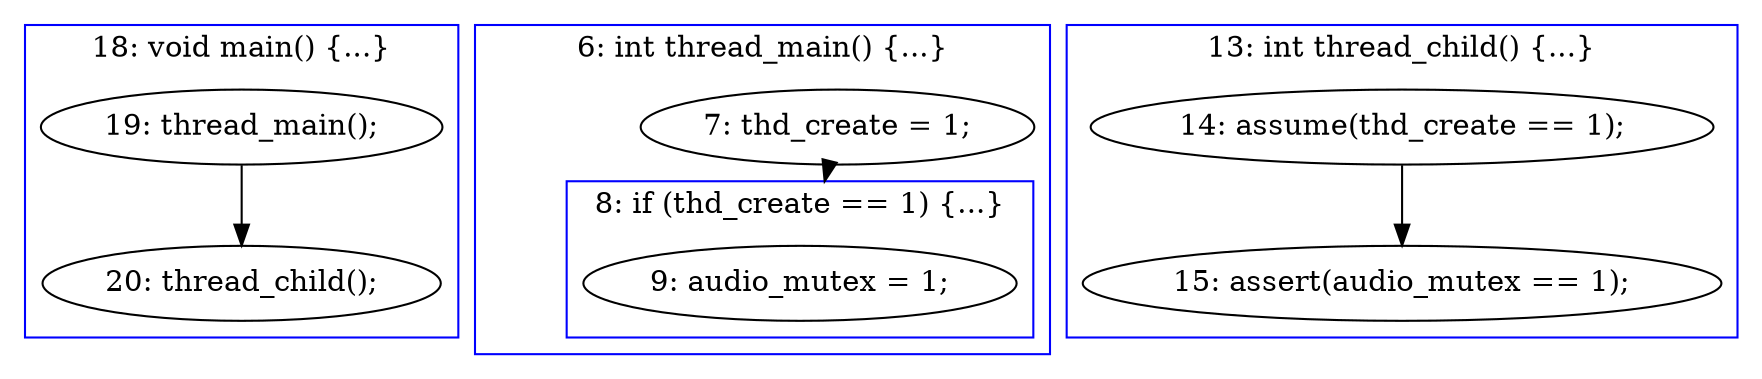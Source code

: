 digraph PartialOrder {
	compound = true
	"19: thread_main();" -> "20: thread_child();"
	"7: thd_create = 1;" -> "9: audio_mutex = 1;" [lhead = cluster3]
	"14: assume(thd_create == 1);" -> "15: assert(audio_mutex == 1);"
	subgraph cluster4 {
		label = "13: int thread_child() {...}"
		color = blue
		"15: assert(audio_mutex == 1);"  [label = "15: assert(audio_mutex == 1);"]
		"14: assume(thd_create == 1);"  [label = "14: assume(thd_create == 1);"]
	}
	subgraph cluster2 {
		label = "6: int thread_main() {...}"
		color = blue
		"8: if (thd_create == 1) {...}"  [label = " ", style = invisible]
		"7: thd_create = 1;"  [label = "7: thd_create = 1;"]
		subgraph cluster3 {
			label = "8: if (thd_create == 1) {...}"
			color = blue
			"9: audio_mutex = 1;"  [label = "9: audio_mutex = 1;"]
		}
	}
	subgraph cluster1 {
		label = "18: void main() {...}"
		color = blue
		"20: thread_child();"  [label = "20: thread_child();"]
		"19: thread_main();"  [label = "19: thread_main();"]
	}
}
